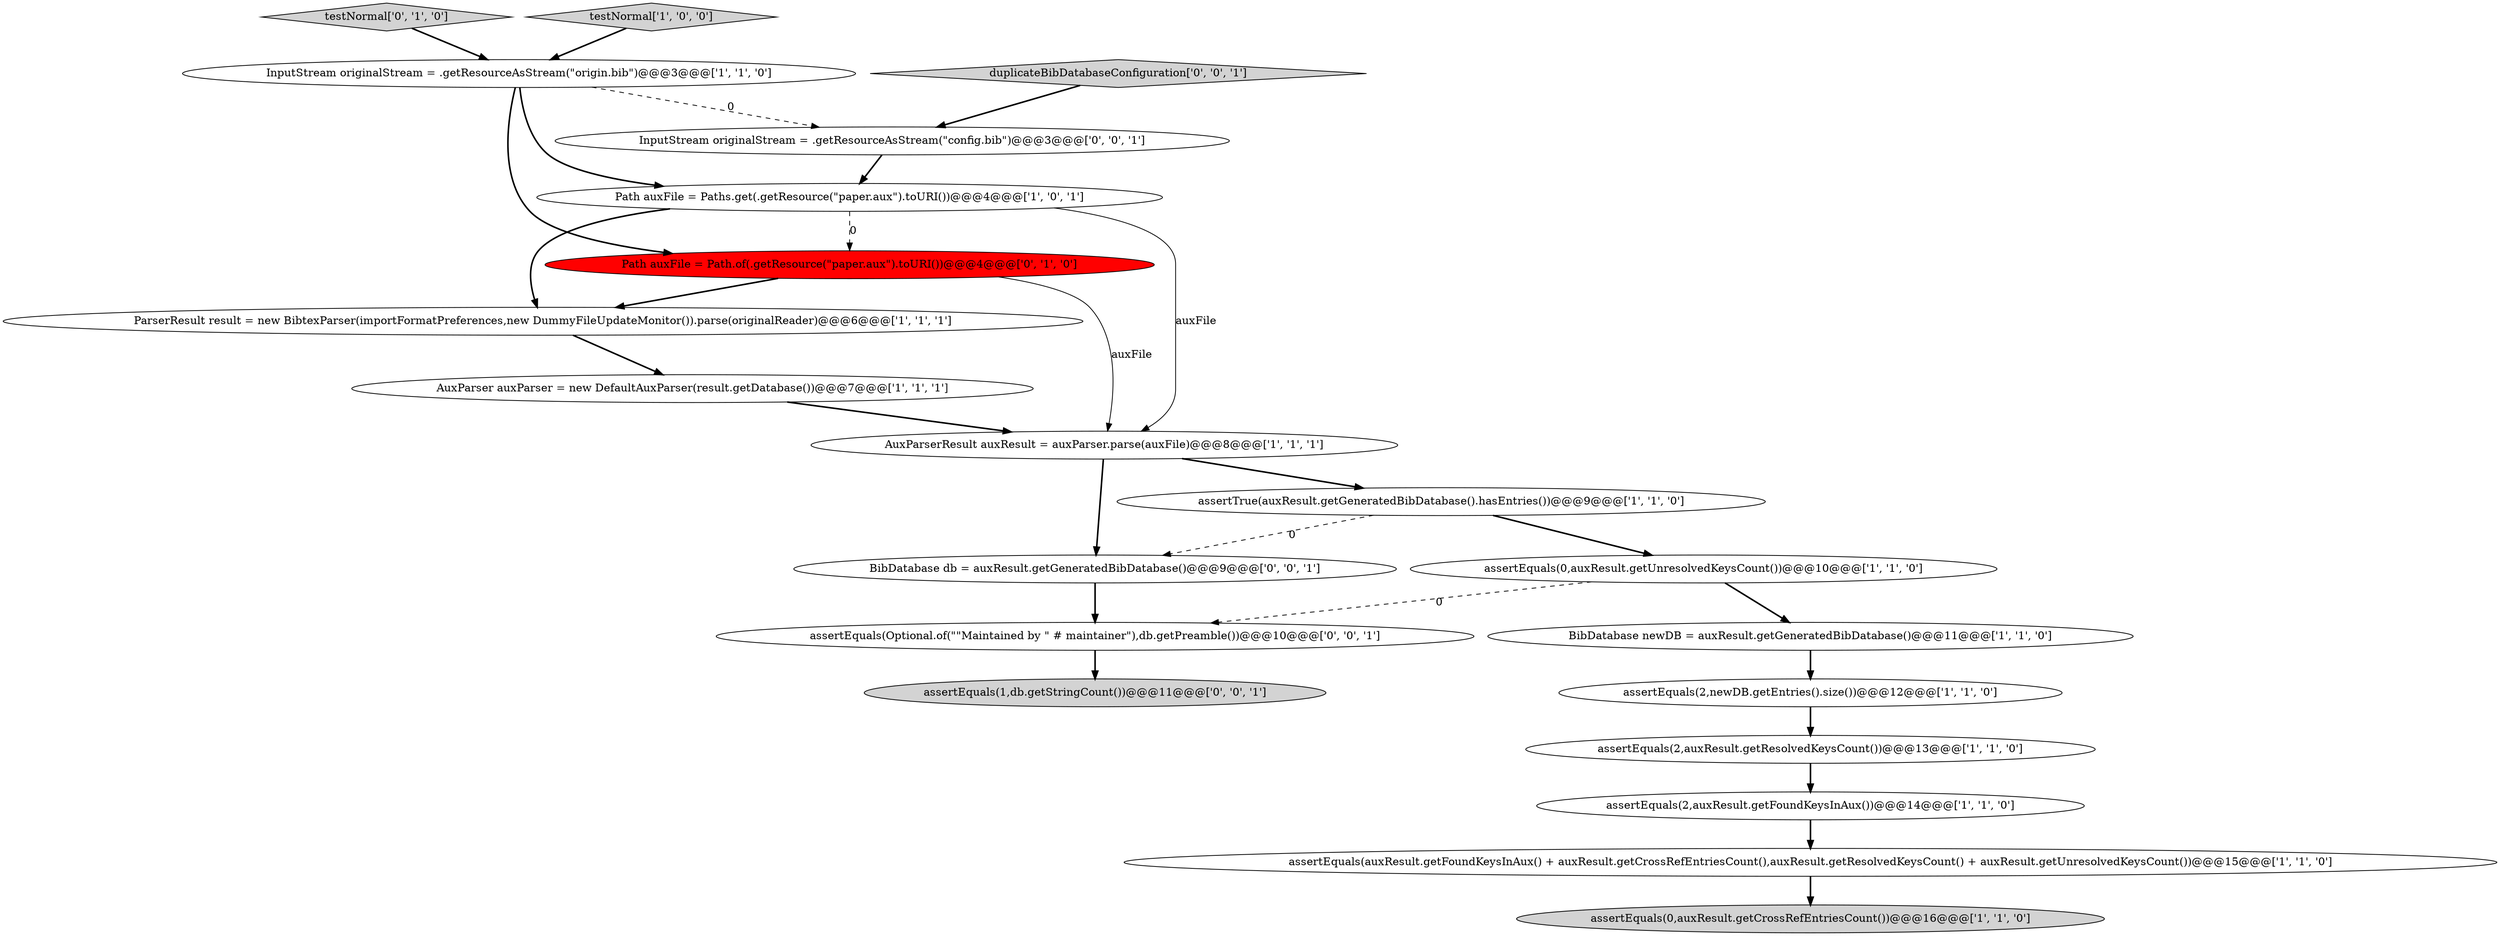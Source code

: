 digraph {
17 [style = filled, label = "assertEquals(Optional.of(\"\"Maintained by \" # maintainer\"),db.getPreamble())@@@10@@@['0', '0', '1']", fillcolor = white, shape = ellipse image = "AAA0AAABBB3BBB"];
4 [style = filled, label = "AuxParserResult auxResult = auxParser.parse(auxFile)@@@8@@@['1', '1', '1']", fillcolor = white, shape = ellipse image = "AAA0AAABBB1BBB"];
11 [style = filled, label = "assertEquals(0,auxResult.getUnresolvedKeysCount())@@@10@@@['1', '1', '0']", fillcolor = white, shape = ellipse image = "AAA0AAABBB1BBB"];
13 [style = filled, label = "assertEquals(2,auxResult.getFoundKeysInAux())@@@14@@@['1', '1', '0']", fillcolor = white, shape = ellipse image = "AAA0AAABBB1BBB"];
18 [style = filled, label = "BibDatabase db = auxResult.getGeneratedBibDatabase()@@@9@@@['0', '0', '1']", fillcolor = white, shape = ellipse image = "AAA0AAABBB3BBB"];
3 [style = filled, label = "assertEquals(2,auxResult.getResolvedKeysCount())@@@13@@@['1', '1', '0']", fillcolor = white, shape = ellipse image = "AAA0AAABBB1BBB"];
7 [style = filled, label = "assertEquals(2,newDB.getEntries().size())@@@12@@@['1', '1', '0']", fillcolor = white, shape = ellipse image = "AAA0AAABBB1BBB"];
10 [style = filled, label = "ParserResult result = new BibtexParser(importFormatPreferences,new DummyFileUpdateMonitor()).parse(originalReader)@@@6@@@['1', '1', '1']", fillcolor = white, shape = ellipse image = "AAA0AAABBB1BBB"];
0 [style = filled, label = "assertEquals(0,auxResult.getCrossRefEntriesCount())@@@16@@@['1', '1', '0']", fillcolor = lightgray, shape = ellipse image = "AAA0AAABBB1BBB"];
12 [style = filled, label = "BibDatabase newDB = auxResult.getGeneratedBibDatabase()@@@11@@@['1', '1', '0']", fillcolor = white, shape = ellipse image = "AAA0AAABBB1BBB"];
5 [style = filled, label = "assertEquals(auxResult.getFoundKeysInAux() + auxResult.getCrossRefEntriesCount(),auxResult.getResolvedKeysCount() + auxResult.getUnresolvedKeysCount())@@@15@@@['1', '1', '0']", fillcolor = white, shape = ellipse image = "AAA0AAABBB1BBB"];
20 [style = filled, label = "duplicateBibDatabaseConfiguration['0', '0', '1']", fillcolor = lightgray, shape = diamond image = "AAA0AAABBB3BBB"];
16 [style = filled, label = "InputStream originalStream = .getResourceAsStream(\"config.bib\")@@@3@@@['0', '0', '1']", fillcolor = white, shape = ellipse image = "AAA0AAABBB3BBB"];
2 [style = filled, label = "assertTrue(auxResult.getGeneratedBibDatabase().hasEntries())@@@9@@@['1', '1', '0']", fillcolor = white, shape = ellipse image = "AAA0AAABBB1BBB"];
15 [style = filled, label = "Path auxFile = Path.of(.getResource(\"paper.aux\").toURI())@@@4@@@['0', '1', '0']", fillcolor = red, shape = ellipse image = "AAA1AAABBB2BBB"];
14 [style = filled, label = "testNormal['0', '1', '0']", fillcolor = lightgray, shape = diamond image = "AAA0AAABBB2BBB"];
6 [style = filled, label = "Path auxFile = Paths.get(.getResource(\"paper.aux\").toURI())@@@4@@@['1', '0', '1']", fillcolor = white, shape = ellipse image = "AAA0AAABBB1BBB"];
1 [style = filled, label = "testNormal['1', '0', '0']", fillcolor = lightgray, shape = diamond image = "AAA0AAABBB1BBB"];
19 [style = filled, label = "assertEquals(1,db.getStringCount())@@@11@@@['0', '0', '1']", fillcolor = lightgray, shape = ellipse image = "AAA0AAABBB3BBB"];
9 [style = filled, label = "AuxParser auxParser = new DefaultAuxParser(result.getDatabase())@@@7@@@['1', '1', '1']", fillcolor = white, shape = ellipse image = "AAA0AAABBB1BBB"];
8 [style = filled, label = "InputStream originalStream = .getResourceAsStream(\"origin.bib\")@@@3@@@['1', '1', '0']", fillcolor = white, shape = ellipse image = "AAA0AAABBB1BBB"];
15->10 [style = bold, label=""];
8->16 [style = dashed, label="0"];
1->8 [style = bold, label=""];
8->15 [style = bold, label=""];
16->6 [style = bold, label=""];
9->4 [style = bold, label=""];
15->4 [style = solid, label="auxFile"];
18->17 [style = bold, label=""];
8->6 [style = bold, label=""];
11->12 [style = bold, label=""];
4->18 [style = bold, label=""];
4->2 [style = bold, label=""];
11->17 [style = dashed, label="0"];
6->4 [style = solid, label="auxFile"];
17->19 [style = bold, label=""];
12->7 [style = bold, label=""];
7->3 [style = bold, label=""];
20->16 [style = bold, label=""];
5->0 [style = bold, label=""];
6->15 [style = dashed, label="0"];
6->10 [style = bold, label=""];
2->18 [style = dashed, label="0"];
13->5 [style = bold, label=""];
3->13 [style = bold, label=""];
10->9 [style = bold, label=""];
14->8 [style = bold, label=""];
2->11 [style = bold, label=""];
}
